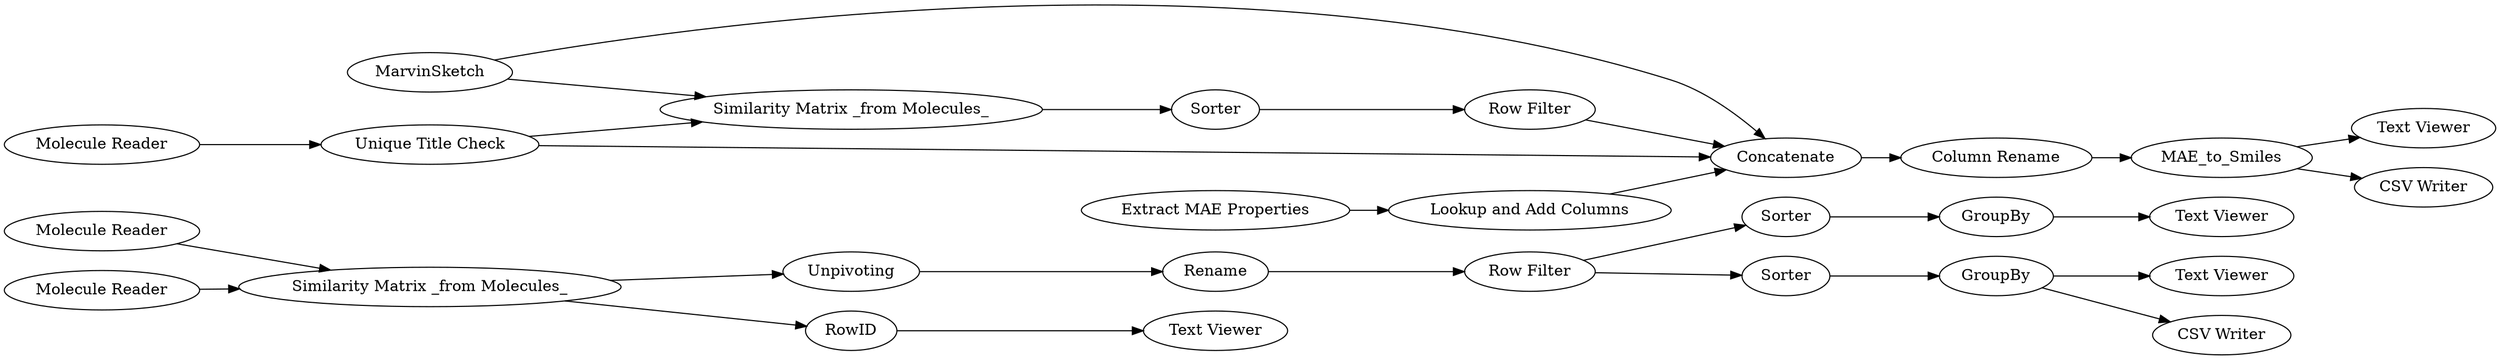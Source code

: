 digraph {
	"4051402253539120923_153" [label="Molecule Reader"]
	"4051402253539120923_8192" [label=Sorter]
	"4051402253539120923_16" [label="Row Filter"]
	"4051402253539120923_8195" [label="Text Viewer"]
	"4051402253539120923_8190" [label=GroupBy]
	"4051402253539120923_31" [label="Similarity Matrix _from Molecules_"]
	"4051402253539120923_8196" [label="Row Filter"]
	"4051402253539120923_32" [label="Molecule Reader"]
	"4051402253539120923_8193" [label=GroupBy]
	"4051402253539120923_38" [label="Text Viewer"]
	"-4332874932285522816_24" [label="Column Rename"]
	"4051402253539120923_8191" [label=Sorter]
	"4051402253539120923_8199" [label=Unpivoting]
	"4051402253539120923_41" [label="Unique Title Check"]
	"4051402253539120923_8201" [label=RowID]
	"-4332874932285522816_7" [label="Lookup and Add Columns"]
	"4051402253539120923_182" [label="CSV Writer"]
	"-4332874932285522816_8197" [label="Extract MAE Properties"]
	"4051402253539120923_42" [label="Similarity Matrix _from Molecules_"]
	"4051402253539120923_154" [label="Molecule Reader"]
	"-4332874932285522816_40" [label=MAE_to_Smiles]
	"4051402253539120923_8194" [label="Text Viewer"]
	"-4332874932285522816_37" [label=Concatenate]
	"4051402253539120923_155" [label="Text Viewer"]
	"4051402253539120923_14" [label=Sorter]
	"4051402253539120923_8202" [label="CSV Writer"]
	"4051402253539120923_173" [label=MarvinSketch]
	"4051402253539120923_8188" [label=Rename]
	"4051402253539120923_32" -> "4051402253539120923_41"
	"-4332874932285522816_40" -> "4051402253539120923_8202"
	"4051402253539120923_8191" -> "4051402253539120923_8190"
	"4051402253539120923_8199" -> "4051402253539120923_8188"
	"-4332874932285522816_24" -> "-4332874932285522816_40"
	"4051402253539120923_8192" -> "4051402253539120923_8193"
	"4051402253539120923_153" -> "4051402253539120923_42"
	"4051402253539120923_154" -> "4051402253539120923_42"
	"4051402253539120923_41" -> "4051402253539120923_31"
	"4051402253539120923_8188" -> "4051402253539120923_8196"
	"-4332874932285522816_40" -> "4051402253539120923_38"
	"-4332874932285522816_7" -> "-4332874932285522816_37"
	"-4332874932285522816_37" -> "-4332874932285522816_24"
	"4051402253539120923_16" -> "-4332874932285522816_37"
	"4051402253539120923_41" -> "-4332874932285522816_37"
	"4051402253539120923_8196" -> "4051402253539120923_8191"
	"4051402253539120923_8193" -> "4051402253539120923_8194"
	"4051402253539120923_42" -> "4051402253539120923_8201"
	"4051402253539120923_31" -> "4051402253539120923_14"
	"4051402253539120923_173" -> "4051402253539120923_31"
	"4051402253539120923_42" -> "4051402253539120923_8199"
	"4051402253539120923_8201" -> "4051402253539120923_155"
	"4051402253539120923_173" -> "-4332874932285522816_37"
	"4051402253539120923_14" -> "4051402253539120923_16"
	"4051402253539120923_8190" -> "4051402253539120923_182"
	"-4332874932285522816_8197" -> "-4332874932285522816_7"
	"4051402253539120923_8196" -> "4051402253539120923_8192"
	"4051402253539120923_8190" -> "4051402253539120923_8195"
	rankdir=LR
}
